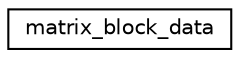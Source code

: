 digraph "Graphical Class Hierarchy"
{
  edge [fontname="Helvetica",fontsize="10",labelfontname="Helvetica",labelfontsize="10"];
  node [fontname="Helvetica",fontsize="10",shape=record];
  rankdir="LR";
  Node0 [label="matrix_block_data",height=0.2,width=0.4,color="black", fillcolor="white", style="filled",URL="$d1/de0/classmatrix__block__data.html"];
}
